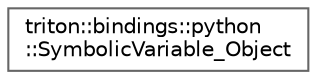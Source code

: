 digraph "Graphical Class Hierarchy"
{
 // LATEX_PDF_SIZE
  bgcolor="transparent";
  edge [fontname=Helvetica,fontsize=10,labelfontname=Helvetica,labelfontsize=10];
  node [fontname=Helvetica,fontsize=10,shape=box,height=0.2,width=0.4];
  rankdir="LR";
  Node0 [label="triton::bindings::python\l::SymbolicVariable_Object",height=0.2,width=0.4,color="grey40", fillcolor="white", style="filled",URL="$structtriton_1_1bindings_1_1python_1_1SymbolicVariable__Object.html",tooltip="pySymbolicVariable object."];
}
